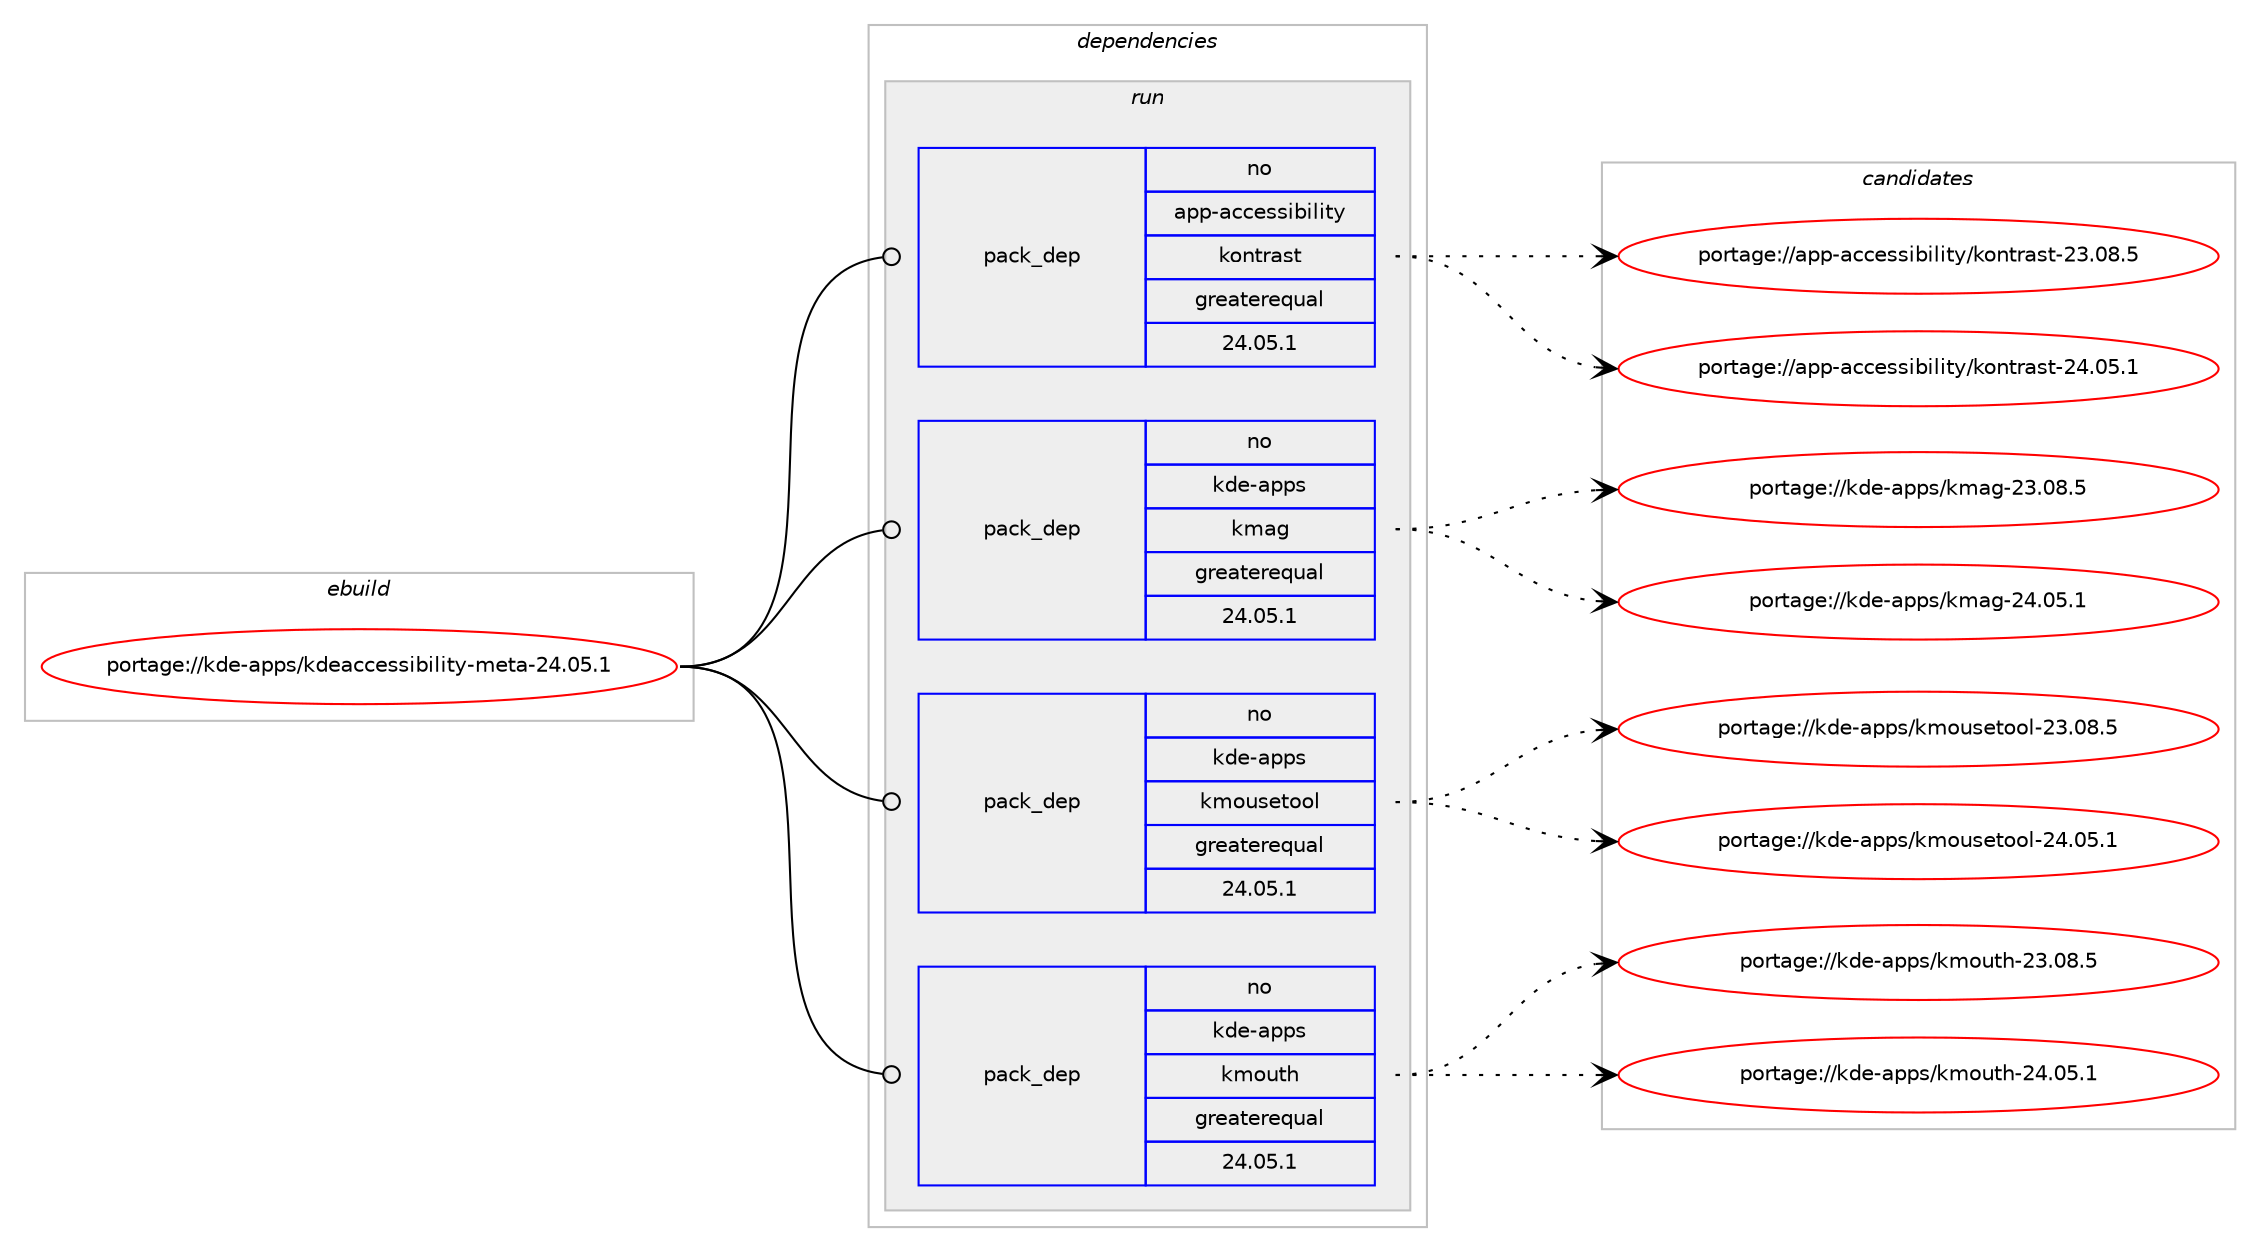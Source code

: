 digraph prolog {

# *************
# Graph options
# *************

newrank=true;
concentrate=true;
compound=true;
graph [rankdir=LR,fontname=Helvetica,fontsize=10,ranksep=1.5];#, ranksep=2.5, nodesep=0.2];
edge  [arrowhead=vee];
node  [fontname=Helvetica,fontsize=10];

# **********
# The ebuild
# **********

subgraph cluster_leftcol {
color=gray;
rank=same;
label=<<i>ebuild</i>>;
id [label="portage://kde-apps/kdeaccessibility-meta-24.05.1", color=red, width=4, href="../kde-apps/kdeaccessibility-meta-24.05.1.svg"];
}

# ****************
# The dependencies
# ****************

subgraph cluster_midcol {
color=gray;
label=<<i>dependencies</i>>;
subgraph cluster_compile {
fillcolor="#eeeeee";
style=filled;
label=<<i>compile</i>>;
}
subgraph cluster_compileandrun {
fillcolor="#eeeeee";
style=filled;
label=<<i>compile and run</i>>;
}
subgraph cluster_run {
fillcolor="#eeeeee";
style=filled;
label=<<i>run</i>>;
subgraph pack59408 {
dependency126706 [label=<<TABLE BORDER="0" CELLBORDER="1" CELLSPACING="0" CELLPADDING="4" WIDTH="220"><TR><TD ROWSPAN="6" CELLPADDING="30">pack_dep</TD></TR><TR><TD WIDTH="110">no</TD></TR><TR><TD>app-accessibility</TD></TR><TR><TD>kontrast</TD></TR><TR><TD>greaterequal</TD></TR><TR><TD>24.05.1</TD></TR></TABLE>>, shape=none, color=blue];
}
id:e -> dependency126706:w [weight=20,style="solid",arrowhead="odot"];
subgraph pack59409 {
dependency126707 [label=<<TABLE BORDER="0" CELLBORDER="1" CELLSPACING="0" CELLPADDING="4" WIDTH="220"><TR><TD ROWSPAN="6" CELLPADDING="30">pack_dep</TD></TR><TR><TD WIDTH="110">no</TD></TR><TR><TD>kde-apps</TD></TR><TR><TD>kmag</TD></TR><TR><TD>greaterequal</TD></TR><TR><TD>24.05.1</TD></TR></TABLE>>, shape=none, color=blue];
}
id:e -> dependency126707:w [weight=20,style="solid",arrowhead="odot"];
subgraph pack59410 {
dependency126708 [label=<<TABLE BORDER="0" CELLBORDER="1" CELLSPACING="0" CELLPADDING="4" WIDTH="220"><TR><TD ROWSPAN="6" CELLPADDING="30">pack_dep</TD></TR><TR><TD WIDTH="110">no</TD></TR><TR><TD>kde-apps</TD></TR><TR><TD>kmousetool</TD></TR><TR><TD>greaterequal</TD></TR><TR><TD>24.05.1</TD></TR></TABLE>>, shape=none, color=blue];
}
id:e -> dependency126708:w [weight=20,style="solid",arrowhead="odot"];
subgraph pack59411 {
dependency126709 [label=<<TABLE BORDER="0" CELLBORDER="1" CELLSPACING="0" CELLPADDING="4" WIDTH="220"><TR><TD ROWSPAN="6" CELLPADDING="30">pack_dep</TD></TR><TR><TD WIDTH="110">no</TD></TR><TR><TD>kde-apps</TD></TR><TR><TD>kmouth</TD></TR><TR><TD>greaterequal</TD></TR><TR><TD>24.05.1</TD></TR></TABLE>>, shape=none, color=blue];
}
id:e -> dependency126709:w [weight=20,style="solid",arrowhead="odot"];
}
}

# **************
# The candidates
# **************

subgraph cluster_choices {
rank=same;
color=gray;
label=<<i>candidates</i>>;

subgraph choice59408 {
color=black;
nodesep=1;
choice97112112459799991011151151059810510810511612147107111110116114971151164550514648564653 [label="portage://app-accessibility/kontrast-23.08.5", color=red, width=4,href="../app-accessibility/kontrast-23.08.5.svg"];
choice97112112459799991011151151059810510810511612147107111110116114971151164550524648534649 [label="portage://app-accessibility/kontrast-24.05.1", color=red, width=4,href="../app-accessibility/kontrast-24.05.1.svg"];
dependency126706:e -> choice97112112459799991011151151059810510810511612147107111110116114971151164550514648564653:w [style=dotted,weight="100"];
dependency126706:e -> choice97112112459799991011151151059810510810511612147107111110116114971151164550524648534649:w [style=dotted,weight="100"];
}
subgraph choice59409 {
color=black;
nodesep=1;
choice107100101459711211211547107109971034550514648564653 [label="portage://kde-apps/kmag-23.08.5", color=red, width=4,href="../kde-apps/kmag-23.08.5.svg"];
choice107100101459711211211547107109971034550524648534649 [label="portage://kde-apps/kmag-24.05.1", color=red, width=4,href="../kde-apps/kmag-24.05.1.svg"];
dependency126707:e -> choice107100101459711211211547107109971034550514648564653:w [style=dotted,weight="100"];
dependency126707:e -> choice107100101459711211211547107109971034550524648534649:w [style=dotted,weight="100"];
}
subgraph choice59410 {
color=black;
nodesep=1;
choice1071001014597112112115471071091111171151011161111111084550514648564653 [label="portage://kde-apps/kmousetool-23.08.5", color=red, width=4,href="../kde-apps/kmousetool-23.08.5.svg"];
choice1071001014597112112115471071091111171151011161111111084550524648534649 [label="portage://kde-apps/kmousetool-24.05.1", color=red, width=4,href="../kde-apps/kmousetool-24.05.1.svg"];
dependency126708:e -> choice1071001014597112112115471071091111171151011161111111084550514648564653:w [style=dotted,weight="100"];
dependency126708:e -> choice1071001014597112112115471071091111171151011161111111084550524648534649:w [style=dotted,weight="100"];
}
subgraph choice59411 {
color=black;
nodesep=1;
choice1071001014597112112115471071091111171161044550514648564653 [label="portage://kde-apps/kmouth-23.08.5", color=red, width=4,href="../kde-apps/kmouth-23.08.5.svg"];
choice1071001014597112112115471071091111171161044550524648534649 [label="portage://kde-apps/kmouth-24.05.1", color=red, width=4,href="../kde-apps/kmouth-24.05.1.svg"];
dependency126709:e -> choice1071001014597112112115471071091111171161044550514648564653:w [style=dotted,weight="100"];
dependency126709:e -> choice1071001014597112112115471071091111171161044550524648534649:w [style=dotted,weight="100"];
}
}

}
